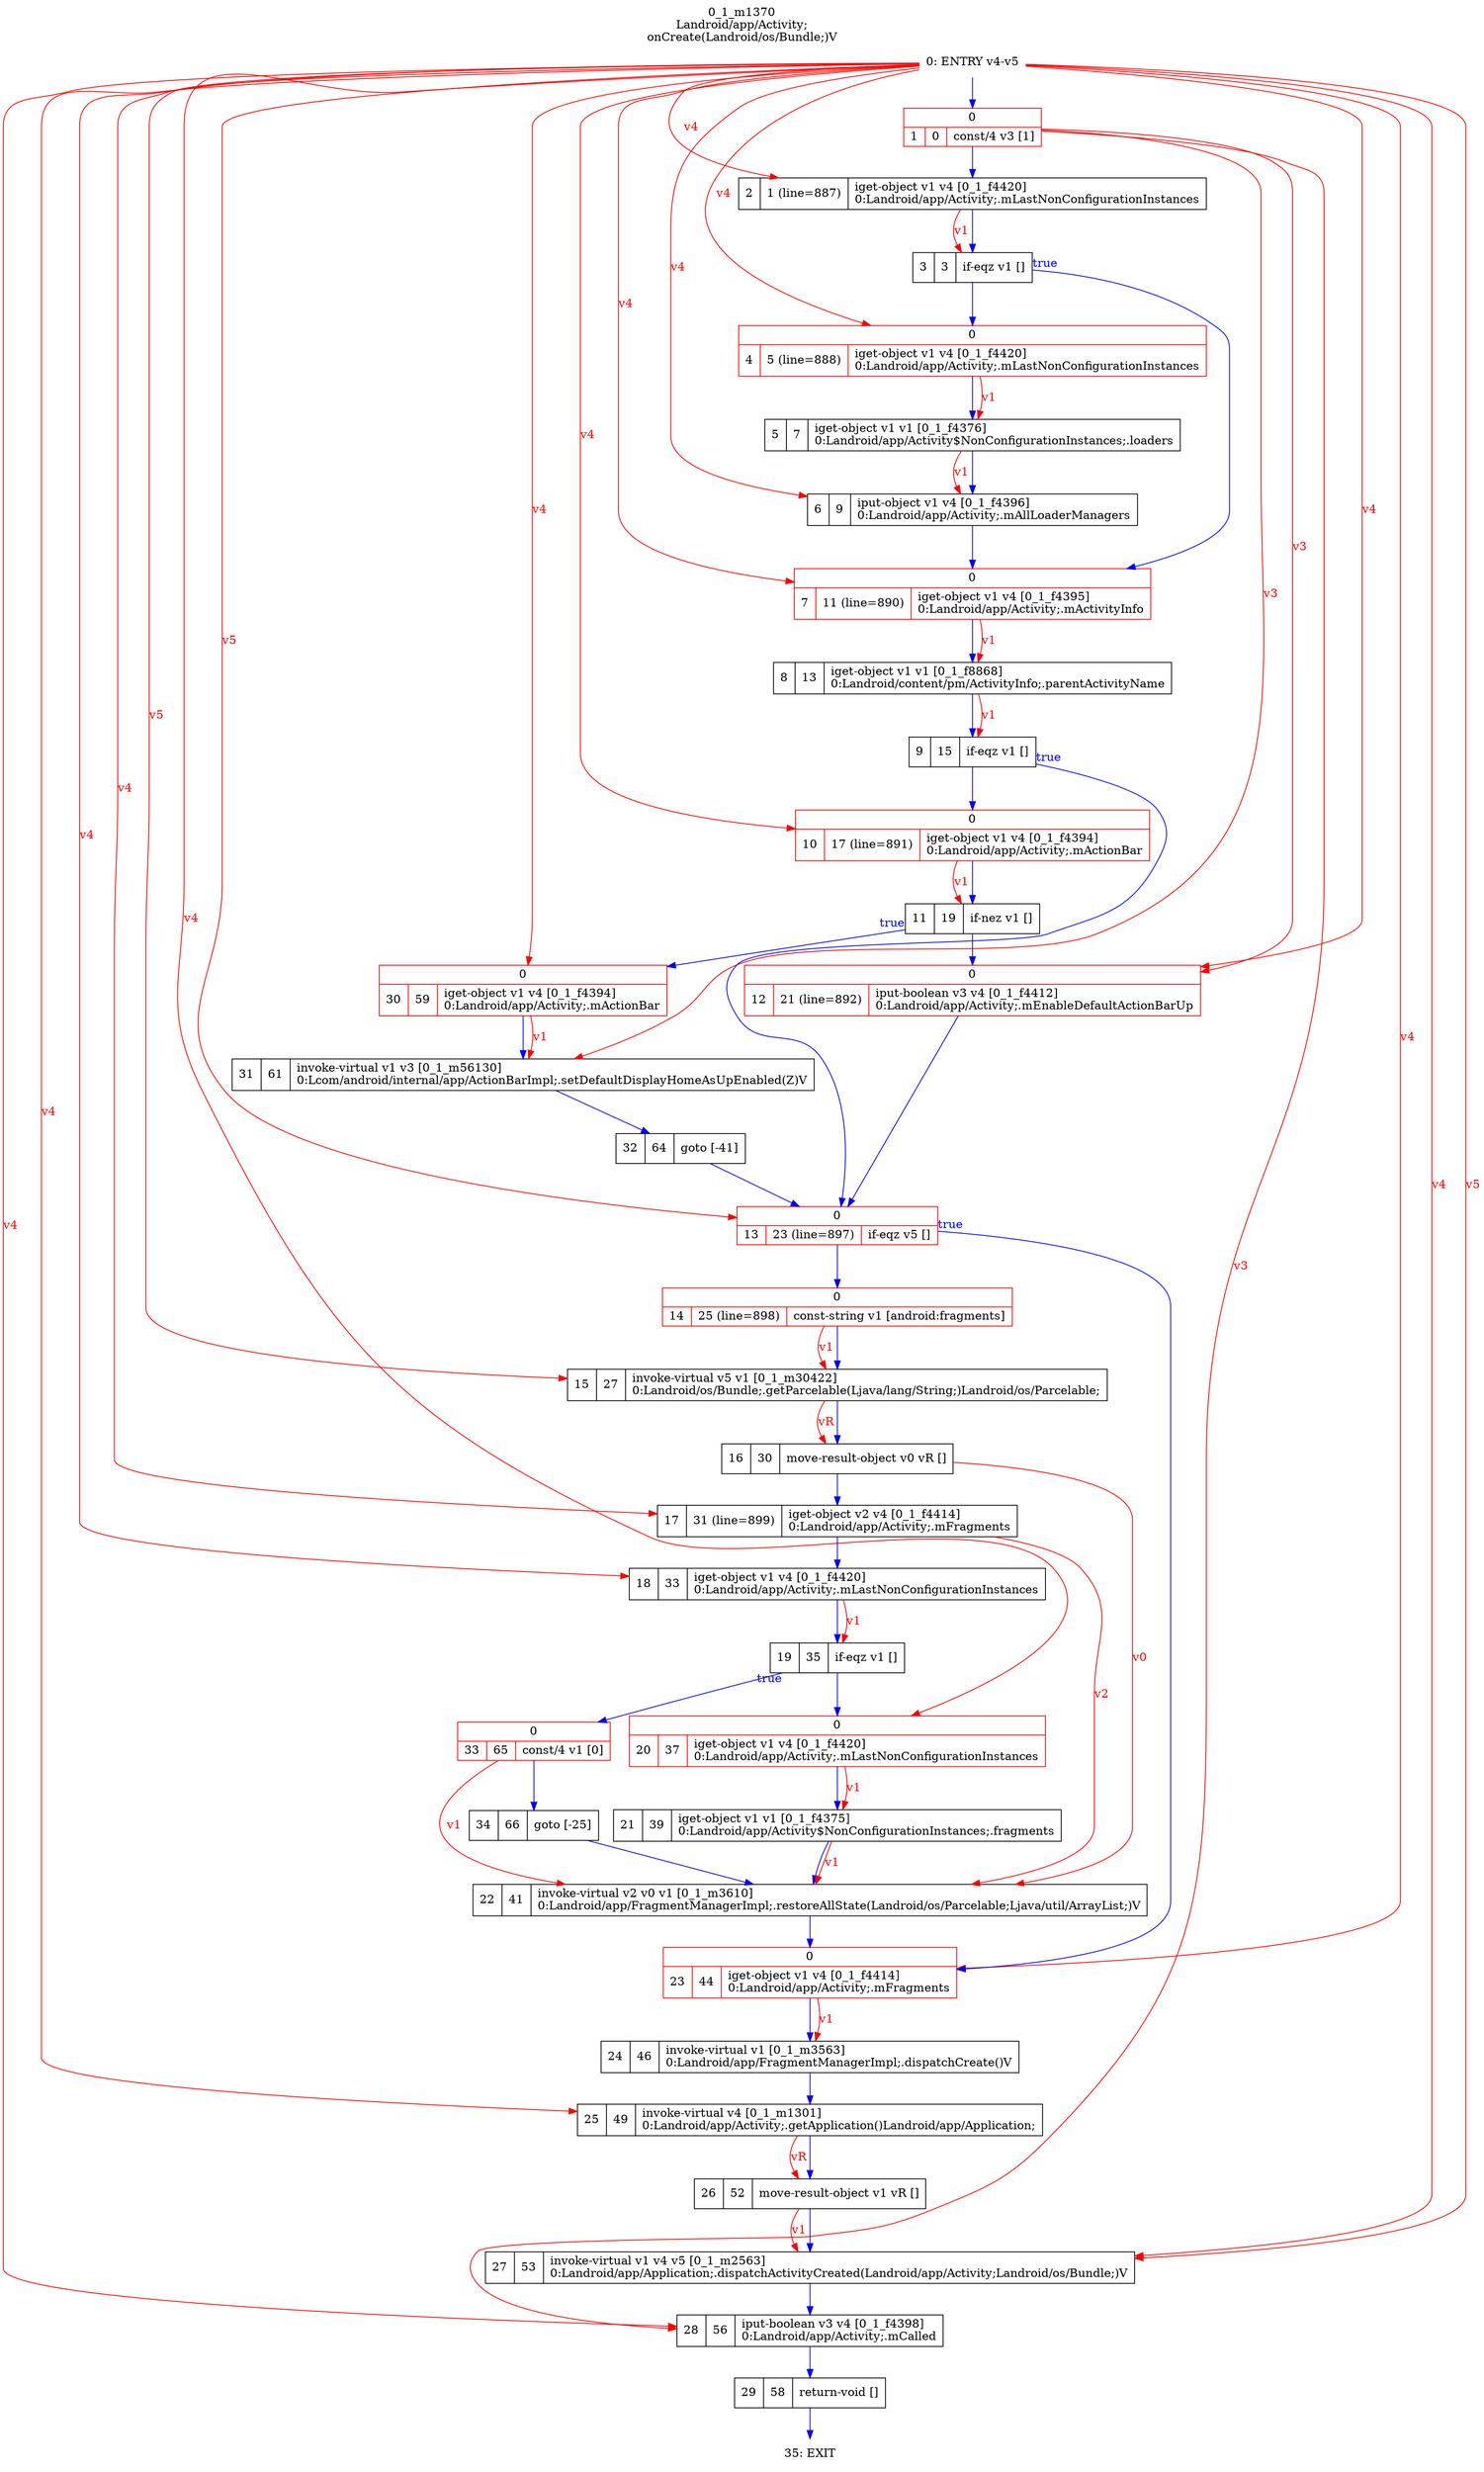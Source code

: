 digraph G {
rankdir=UD;
labelloc=t;
label="0_1_m1370\nLandroid/app/Activity;
onCreate(Landroid/os/Bundle;)V";
0[label="0: ENTRY v4-v5",shape=plaintext];
1[label="{0|{1|0|const/4 v3 [1]\l}}",shape=record, color=red];
2[label="2|1 (line=887)|iget-object v1 v4 [0_1_f4420]\l0:Landroid/app/Activity;.mLastNonConfigurationInstances\l",shape=record];
3[label="3|3|if-eqz v1 []\l",shape=record];
4[label="{0|{4|5 (line=888)|iget-object v1 v4 [0_1_f4420]\l0:Landroid/app/Activity;.mLastNonConfigurationInstances\l}}",shape=record, color=red];
5[label="5|7|iget-object v1 v1 [0_1_f4376]\l0:Landroid/app/Activity$NonConfigurationInstances;.loaders\l",shape=record];
6[label="6|9|iput-object v1 v4 [0_1_f4396]\l0:Landroid/app/Activity;.mAllLoaderManagers\l",shape=record];
7[label="{0|{7|11 (line=890)|iget-object v1 v4 [0_1_f4395]\l0:Landroid/app/Activity;.mActivityInfo\l}}",shape=record, color=red];
8[label="8|13|iget-object v1 v1 [0_1_f8868]\l0:Landroid/content/pm/ActivityInfo;.parentActivityName\l",shape=record];
9[label="9|15|if-eqz v1 []\l",shape=record];
10[label="{0|{10|17 (line=891)|iget-object v1 v4 [0_1_f4394]\l0:Landroid/app/Activity;.mActionBar\l}}",shape=record, color=red];
11[label="11|19|if-nez v1 []\l",shape=record];
12[label="{0|{12|21 (line=892)|iput-boolean v3 v4 [0_1_f4412]\l0:Landroid/app/Activity;.mEnableDefaultActionBarUp\l}}",shape=record, color=red];
13[label="{0|{13|23 (line=897)|if-eqz v5 []\l}}",shape=record, color=red];
14[label="{0|{14|25 (line=898)|const-string v1 [android:fragments]\l}}",shape=record, color=red];
15[label="15|27|invoke-virtual v5 v1 [0_1_m30422]\l0:Landroid/os/Bundle;.getParcelable(Ljava/lang/String;)Landroid/os/Parcelable;\l",shape=record,URL="0_1_m30422.dot"];
16[label="16|30|move-result-object v0 vR []\l",shape=record];
17[label="17|31 (line=899)|iget-object v2 v4 [0_1_f4414]\l0:Landroid/app/Activity;.mFragments\l",shape=record];
18[label="18|33|iget-object v1 v4 [0_1_f4420]\l0:Landroid/app/Activity;.mLastNonConfigurationInstances\l",shape=record];
19[label="19|35|if-eqz v1 []\l",shape=record];
20[label="{0|{20|37|iget-object v1 v4 [0_1_f4420]\l0:Landroid/app/Activity;.mLastNonConfigurationInstances\l}}",shape=record, color=red];
21[label="21|39|iget-object v1 v1 [0_1_f4375]\l0:Landroid/app/Activity$NonConfigurationInstances;.fragments\l",shape=record];
22[label="22|41|invoke-virtual v2 v0 v1 [0_1_m3610]\l0:Landroid/app/FragmentManagerImpl;.restoreAllState(Landroid/os/Parcelable;Ljava/util/ArrayList;)V\l",shape=record,URL="0_1_m3610.dot"];
23[label="{0|{23|44|iget-object v1 v4 [0_1_f4414]\l0:Landroid/app/Activity;.mFragments\l}}",shape=record, color=red];
24[label="24|46|invoke-virtual v1 [0_1_m3563]\l0:Landroid/app/FragmentManagerImpl;.dispatchCreate()V\l",shape=record,URL="0_1_m3563.dot"];
25[label="25|49|invoke-virtual v4 [0_1_m1301]\l0:Landroid/app/Activity;.getApplication()Landroid/app/Application;\l",shape=record,URL="0_1_m1301.dot"];
26[label="26|52|move-result-object v1 vR []\l",shape=record];
27[label="27|53|invoke-virtual v1 v4 v5 [0_1_m2563]\l0:Landroid/app/Application;.dispatchActivityCreated(Landroid/app/Activity;Landroid/os/Bundle;)V\l",shape=record,URL="0_1_m2563.dot"];
28[label="28|56|iput-boolean v3 v4 [0_1_f4398]\l0:Landroid/app/Activity;.mCalled\l",shape=record];
29[label="29|58|return-void []\l",shape=record];
30[label="{0|{30|59|iget-object v1 v4 [0_1_f4394]\l0:Landroid/app/Activity;.mActionBar\l}}",shape=record, color=red];
31[label="31|61|invoke-virtual v1 v3 [0_1_m56130]\l0:Lcom/android/internal/app/ActionBarImpl;.setDefaultDisplayHomeAsUpEnabled(Z)V\l",shape=record,URL="0_1_m56130.dot"];
32[label="32|64|goto [-41]\l",shape=record];
33[label="{0|{33|65|const/4 v1 [0]\l}}",shape=record, color=red];
34[label="34|66|goto [-25]\l",shape=record];
35[label="35: EXIT",shape=plaintext];
0->1 [color=blue, fontcolor=blue,weight=100, taillabel=""];
1->2 [color=blue, fontcolor=blue,weight=100, taillabel=""];
2->3 [color=blue, fontcolor=blue,weight=100, taillabel=""];
3->7 [color=blue, fontcolor=blue,weight=10, taillabel="true"];
3->4 [color=blue, fontcolor=blue,weight=100, taillabel=""];
4->5 [color=blue, fontcolor=blue,weight=100, taillabel=""];
5->6 [color=blue, fontcolor=blue,weight=100, taillabel=""];
6->7 [color=blue, fontcolor=blue,weight=100, taillabel=""];
7->8 [color=blue, fontcolor=blue,weight=100, taillabel=""];
8->9 [color=blue, fontcolor=blue,weight=100, taillabel=""];
9->13 [color=blue, fontcolor=blue,weight=10, taillabel="true"];
9->10 [color=blue, fontcolor=blue,weight=100, taillabel=""];
10->11 [color=blue, fontcolor=blue,weight=100, taillabel=""];
11->30 [color=blue, fontcolor=blue,weight=10, taillabel="true"];
11->12 [color=blue, fontcolor=blue,weight=100, taillabel=""];
12->13 [color=blue, fontcolor=blue,weight=100, taillabel=""];
13->23 [color=blue, fontcolor=blue,weight=10, taillabel="true"];
13->14 [color=blue, fontcolor=blue,weight=100, taillabel=""];
14->15 [color=blue, fontcolor=blue,weight=100, taillabel=""];
15->16 [color=blue, fontcolor=blue,weight=100, taillabel=""];
16->17 [color=blue, fontcolor=blue,weight=100, taillabel=""];
17->18 [color=blue, fontcolor=blue,weight=100, taillabel=""];
18->19 [color=blue, fontcolor=blue,weight=100, taillabel=""];
19->33 [color=blue, fontcolor=blue,weight=10, taillabel="true"];
19->20 [color=blue, fontcolor=blue,weight=100, taillabel=""];
20->21 [color=blue, fontcolor=blue,weight=100, taillabel=""];
21->22 [color=blue, fontcolor=blue,weight=100, taillabel=""];
22->23 [color=blue, fontcolor=blue,weight=100, taillabel=""];
23->24 [color=blue, fontcolor=blue,weight=100, taillabel=""];
24->25 [color=blue, fontcolor=blue,weight=100, taillabel=""];
25->26 [color=blue, fontcolor=blue,weight=100, taillabel=""];
26->27 [color=blue, fontcolor=blue,weight=100, taillabel=""];
27->28 [color=blue, fontcolor=blue,weight=100, taillabel=""];
28->29 [color=blue, fontcolor=blue,weight=100, taillabel=""];
29->35 [color=blue, fontcolor=blue,weight=100, taillabel=""];
30->31 [color=blue, fontcolor=blue,weight=100, taillabel=""];
31->32 [color=blue, fontcolor=blue,weight=100, taillabel=""];
32->13 [color=blue, fontcolor=blue,weight=100, taillabel=""];
33->34 [color=blue, fontcolor=blue,weight=100, taillabel=""];
34->22 [color=blue, fontcolor=blue,weight=100, taillabel=""];
0->2 [color=red, fontcolor=red, label="v4"];
2->3 [color=red, fontcolor=red, label="v1"];
0->4 [color=red, fontcolor=red, label="v4"];
4->5 [color=red, fontcolor=red, label="v1"];
0->6 [color=red, fontcolor=red, label="v4"];
5->6 [color=red, fontcolor=red, label="v1"];
0->7 [color=red, fontcolor=red, label="v4"];
7->8 [color=red, fontcolor=red, label="v1"];
8->9 [color=red, fontcolor=red, label="v1"];
0->10 [color=red, fontcolor=red, label="v4"];
10->11 [color=red, fontcolor=red, label="v1"];
0->12 [color=red, fontcolor=red, label="v4"];
1->12 [color=red, fontcolor=red, label="v3"];
0->13 [color=red, fontcolor=red, label="v5"];
0->15 [color=red, fontcolor=red, label="v5"];
14->15 [color=red, fontcolor=red, label="v1"];
15->16 [color=red, fontcolor=red, label="vR"];
0->17 [color=red, fontcolor=red, label="v4"];
0->18 [color=red, fontcolor=red, label="v4"];
18->19 [color=red, fontcolor=red, label="v1"];
0->20 [color=red, fontcolor=red, label="v4"];
20->21 [color=red, fontcolor=red, label="v1"];
16->22 [color=red, fontcolor=red, label="v0"];
17->22 [color=red, fontcolor=red, label="v2"];
21->22 [color=red, fontcolor=red, label="v1"];
33->22 [color=red, fontcolor=red, label="v1"];
0->23 [color=red, fontcolor=red, label="v4"];
23->24 [color=red, fontcolor=red, label="v1"];
0->25 [color=red, fontcolor=red, label="v4"];
25->26 [color=red, fontcolor=red, label="vR"];
0->27 [color=red, fontcolor=red, label="v4"];
0->27 [color=red, fontcolor=red, label="v5"];
26->27 [color=red, fontcolor=red, label="v1"];
0->28 [color=red, fontcolor=red, label="v4"];
1->28 [color=red, fontcolor=red, label="v3"];
0->30 [color=red, fontcolor=red, label="v4"];
1->31 [color=red, fontcolor=red, label="v3"];
30->31 [color=red, fontcolor=red, label="v1"];
}
